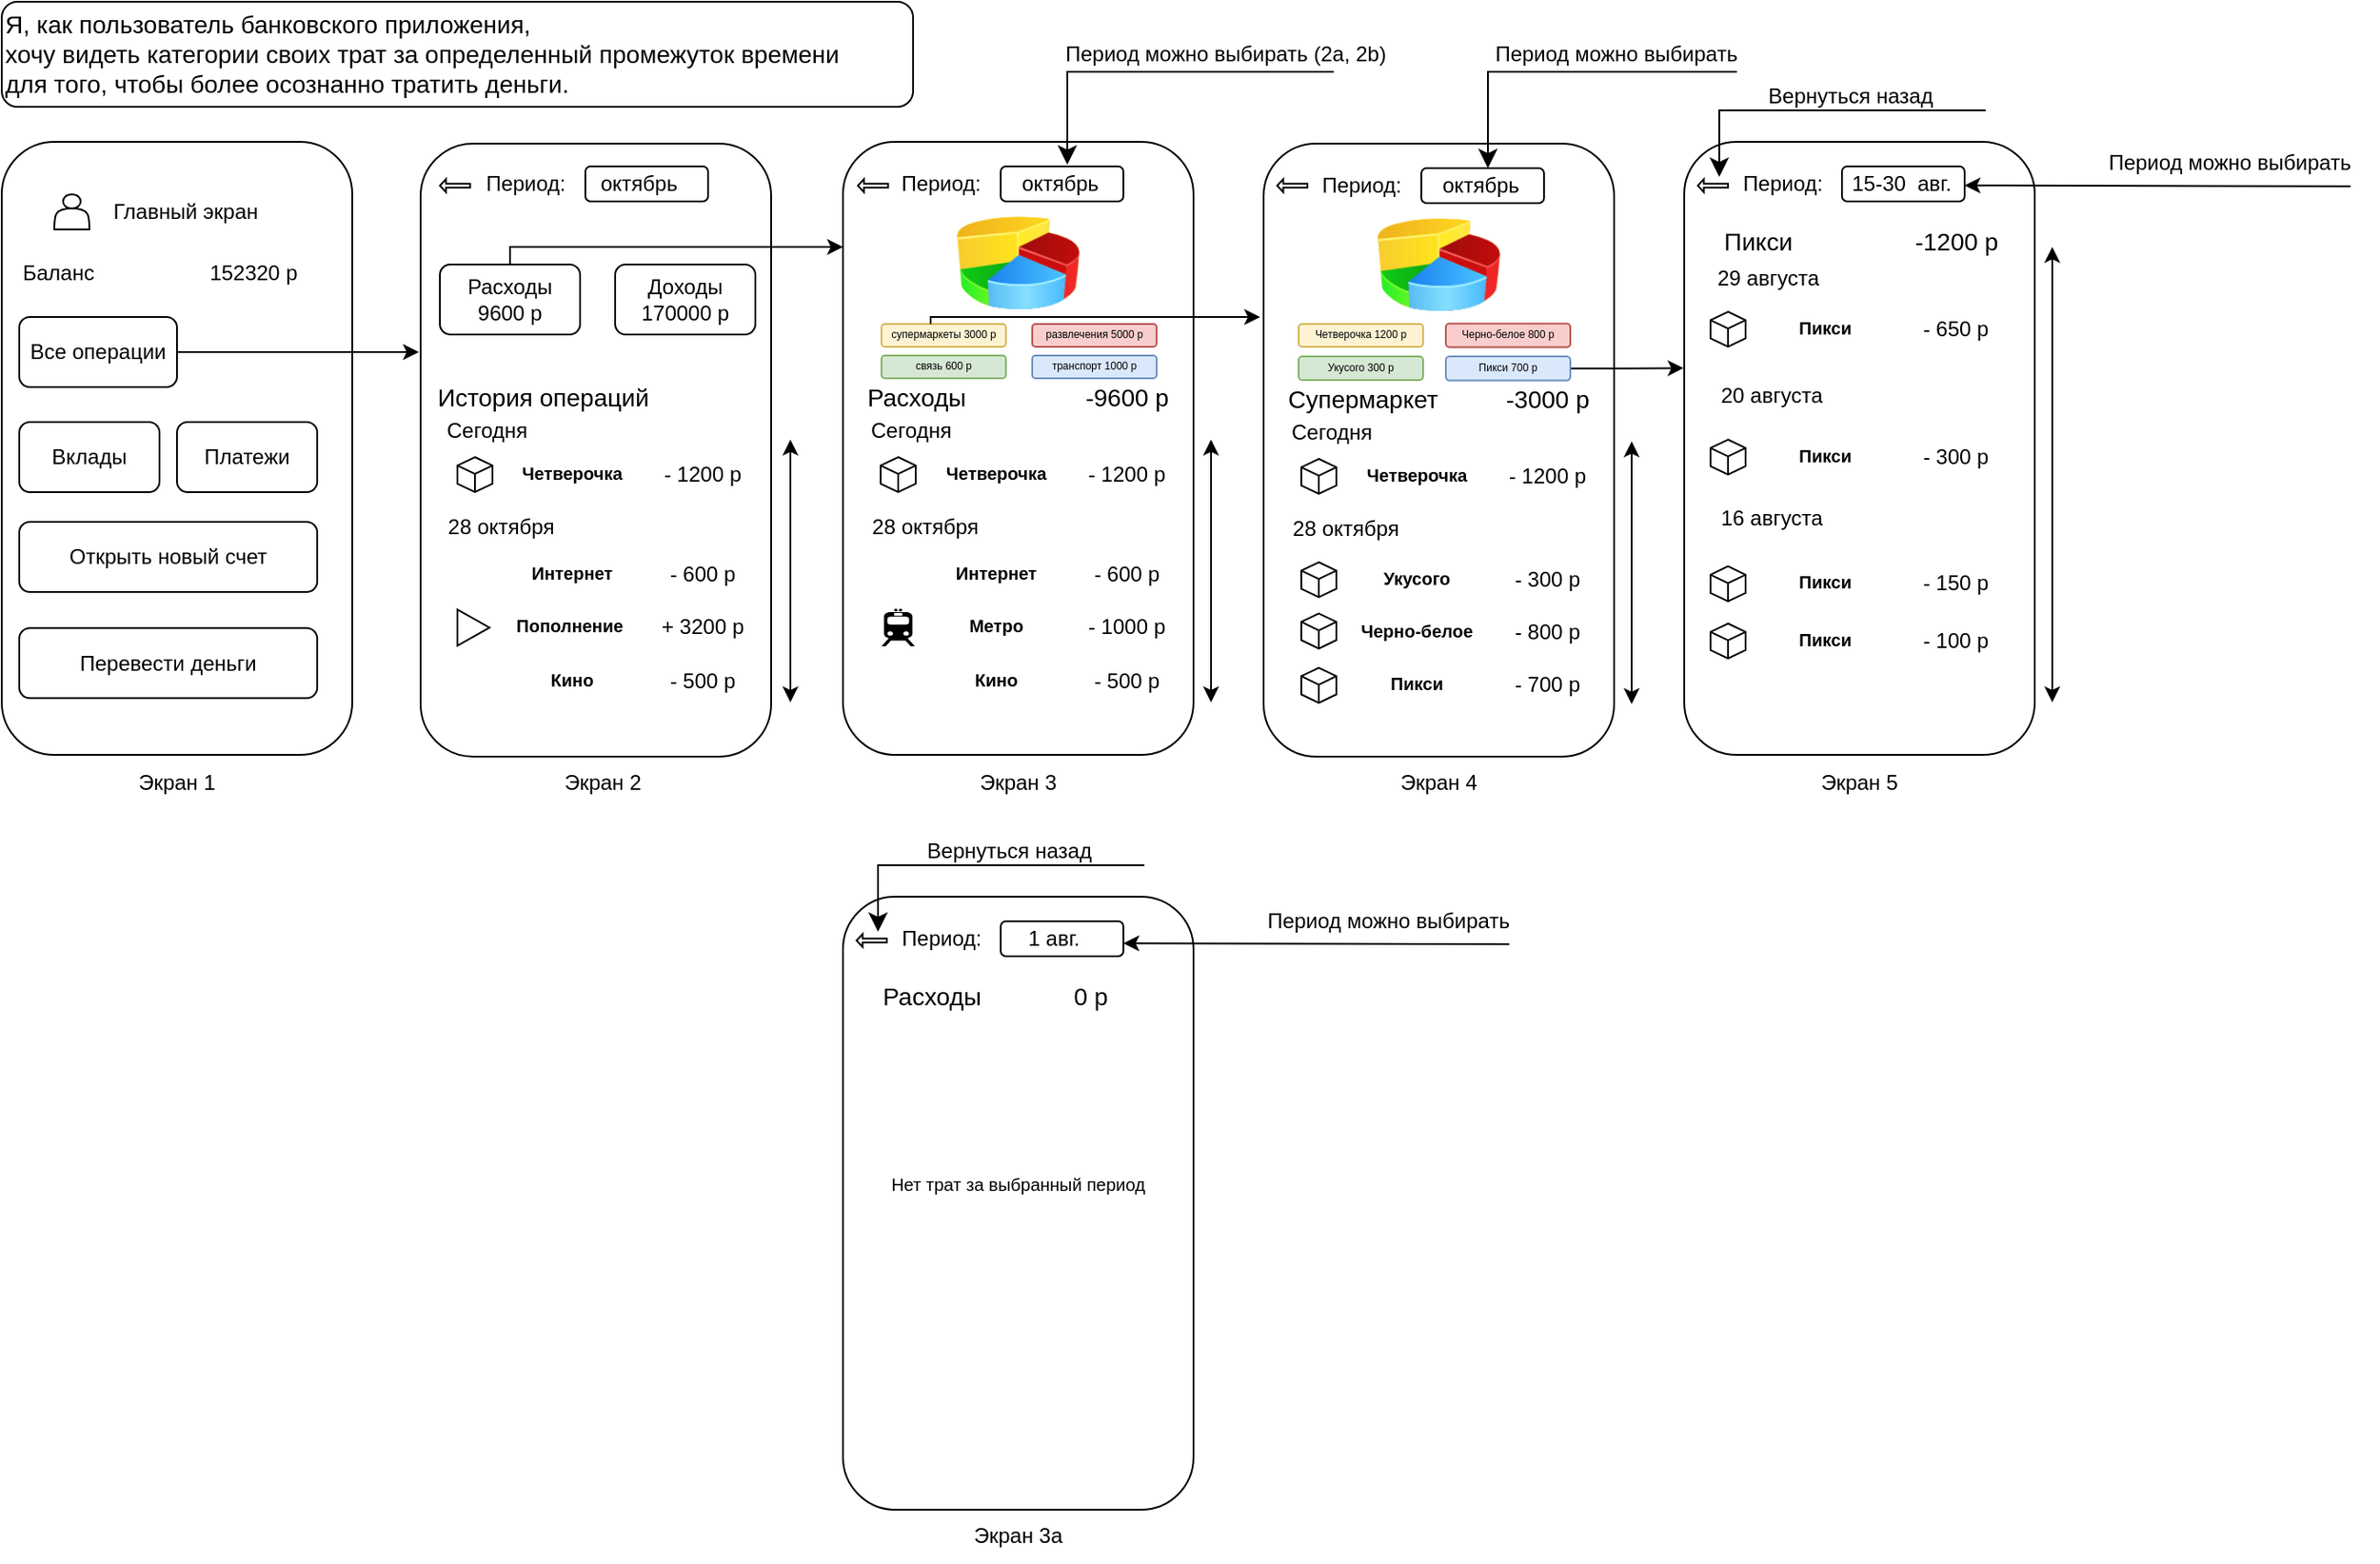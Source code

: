 <mxfile version="24.8.1">
  <diagram name="Page-1" id="2pYnFscgvD7ikkBNg9el">
    <mxGraphModel grid="1" page="1" gridSize="10" guides="1" tooltips="1" connect="1" arrows="1" fold="1" pageScale="1" pageWidth="1100" pageHeight="850" math="0" shadow="0">
      <root>
        <mxCell id="0" />
        <mxCell id="1" parent="0" />
        <mxCell id="QVpA6dQlAOLxNTrILYqQ-251" value="" style="rounded=1;whiteSpace=wrap;html=1;" vertex="1" parent="1">
          <mxGeometry x="239" y="81" width="200" height="350" as="geometry" />
        </mxCell>
        <mxCell id="QVpA6dQlAOLxNTrILYqQ-252" value="" style="rounded=1;whiteSpace=wrap;html=1;" vertex="1" parent="1">
          <mxGeometry y="80" width="200" height="350" as="geometry" />
        </mxCell>
        <mxCell id="QVpA6dQlAOLxNTrILYqQ-253" value="&lt;div style=&quot;font-size: 14px;&quot;&gt;&lt;font style=&quot;font-size: 14px;&quot;&gt;Я, как пользователь банковского приложения,&amp;nbsp;&lt;/font&gt;&lt;/div&gt;&lt;div style=&quot;font-size: 14px;&quot;&gt;&lt;font style=&quot;font-size: 14px;&quot;&gt;хочу видеть категории своих трат за определенный промежуток времени&amp;nbsp;&lt;/font&gt;&lt;/div&gt;&lt;div style=&quot;font-size: 14px;&quot;&gt;&lt;font style=&quot;font-size: 14px;&quot;&gt;&lt;font style=&quot;font-size: 14px;&quot;&gt;для того,&amp;nbsp;&lt;/font&gt;&lt;span style=&quot;background-color: initial;&quot;&gt;чтобы более осознанно тратить деньги.&lt;/span&gt;&lt;/font&gt;&lt;/div&gt;" style="rounded=1;whiteSpace=wrap;html=1;align=left;" vertex="1" parent="1">
          <mxGeometry width="520" height="60" as="geometry" />
        </mxCell>
        <mxCell id="QVpA6dQlAOLxNTrILYqQ-254" value="" style="shape=actor;whiteSpace=wrap;html=1;" vertex="1" parent="1">
          <mxGeometry x="30" y="110" width="20" height="20" as="geometry" />
        </mxCell>
        <mxCell id="QVpA6dQlAOLxNTrILYqQ-255" value="Все операции" style="rounded=1;whiteSpace=wrap;html=1;" vertex="1" parent="1">
          <mxGeometry x="10" y="180" width="90" height="40" as="geometry" />
        </mxCell>
        <mxCell id="QVpA6dQlAOLxNTrILYqQ-256" value="" style="rounded=1;whiteSpace=wrap;html=1;" vertex="1" parent="1">
          <mxGeometry x="480" y="80" width="200" height="350" as="geometry" />
        </mxCell>
        <mxCell id="QVpA6dQlAOLxNTrILYqQ-257" style="edgeStyle=orthogonalEdgeStyle;rounded=0;orthogonalLoop=1;jettySize=auto;html=1;" edge="1" parent="1" source="QVpA6dQlAOLxNTrILYqQ-255">
          <mxGeometry relative="1" as="geometry">
            <mxPoint x="238" y="200" as="targetPoint" />
          </mxGeometry>
        </mxCell>
        <mxCell id="QVpA6dQlAOLxNTrILYqQ-258" value="Расходы&lt;div&gt;9600 р&lt;/div&gt;" style="rounded=1;whiteSpace=wrap;html=1;" vertex="1" parent="1">
          <mxGeometry x="250" y="150" width="80" height="40" as="geometry" />
        </mxCell>
        <mxCell id="QVpA6dQlAOLxNTrILYqQ-259" value="Доходы&lt;div&gt;170000 р&lt;/div&gt;" style="rounded=1;whiteSpace=wrap;html=1;" vertex="1" parent="1">
          <mxGeometry x="350" y="150" width="80" height="40" as="geometry" />
        </mxCell>
        <mxCell id="QVpA6dQlAOLxNTrILYqQ-260" value="&lt;font style=&quot;font-size: 14px;&quot;&gt;История операций&lt;/font&gt;" style="text;html=1;align=center;verticalAlign=middle;whiteSpace=wrap;rounded=0;" vertex="1" parent="1">
          <mxGeometry x="239" y="211" width="140" height="30" as="geometry" />
        </mxCell>
        <mxCell id="QVpA6dQlAOLxNTrILYqQ-261" value="Сегодня" style="text;html=1;align=center;verticalAlign=middle;whiteSpace=wrap;rounded=0;labelBackgroundColor=none;" vertex="1" parent="1">
          <mxGeometry x="247" y="230" width="60" height="30" as="geometry" />
        </mxCell>
        <mxCell id="QVpA6dQlAOLxNTrILYqQ-262" value="" style="html=1;whiteSpace=wrap;shape=isoCube2;backgroundOutline=1;isoAngle=15;" vertex="1" parent="1">
          <mxGeometry x="260" y="260" width="20" height="20" as="geometry" />
        </mxCell>
        <mxCell id="QVpA6dQlAOLxNTrILYqQ-263" value="&lt;font style=&quot;font-size: 10px;&quot;&gt;Четверочка&lt;/font&gt;" style="text;strokeColor=none;fillColor=none;html=1;fontSize=24;fontStyle=1;verticalAlign=middle;align=center;" vertex="1" parent="1">
          <mxGeometry x="280" y="250" width="90" height="30" as="geometry" />
        </mxCell>
        <mxCell id="QVpA6dQlAOLxNTrILYqQ-264" value="- 1200 р" style="text;html=1;align=center;verticalAlign=middle;whiteSpace=wrap;rounded=0;" vertex="1" parent="1">
          <mxGeometry x="370" y="255" width="60" height="30" as="geometry" />
        </mxCell>
        <mxCell id="QVpA6dQlAOLxNTrILYqQ-265" value="&lt;font style=&quot;font-size: 10px;&quot;&gt;Интернет&lt;/font&gt;" style="text;strokeColor=none;fillColor=none;html=1;fontSize=24;fontStyle=1;verticalAlign=middle;align=center;" vertex="1" parent="1">
          <mxGeometry x="280" y="307.34" width="90" height="30" as="geometry" />
        </mxCell>
        <mxCell id="QVpA6dQlAOLxNTrILYqQ-266" value="- 600 р" style="text;html=1;align=center;verticalAlign=middle;whiteSpace=wrap;rounded=0;" vertex="1" parent="1">
          <mxGeometry x="370" y="312.34" width="60" height="30" as="geometry" />
        </mxCell>
        <mxCell id="QVpA6dQlAOLxNTrILYqQ-267" value="28 октября" style="text;html=1;align=center;verticalAlign=middle;whiteSpace=wrap;rounded=0;" vertex="1" parent="1">
          <mxGeometry x="250" y="285" width="70" height="30" as="geometry" />
        </mxCell>
        <mxCell id="QVpA6dQlAOLxNTrILYqQ-268" value="&lt;span style=&quot;font-size: 10px;&quot;&gt;Пополнение&amp;nbsp;&lt;/span&gt;" style="text;strokeColor=none;fillColor=none;html=1;fontSize=24;fontStyle=1;verticalAlign=middle;align=center;" vertex="1" parent="1">
          <mxGeometry x="280" y="337.34" width="90" height="30" as="geometry" />
        </mxCell>
        <mxCell id="QVpA6dQlAOLxNTrILYqQ-269" value="+ 3200 р" style="text;html=1;align=center;verticalAlign=middle;whiteSpace=wrap;rounded=0;" vertex="1" parent="1">
          <mxGeometry x="370" y="342.34" width="60" height="30" as="geometry" />
        </mxCell>
        <mxCell id="QVpA6dQlAOLxNTrILYqQ-270" style="edgeStyle=orthogonalEdgeStyle;rounded=0;orthogonalLoop=1;jettySize=auto;html=1;" edge="1" parent="1" source="QVpA6dQlAOLxNTrILYqQ-258">
          <mxGeometry relative="1" as="geometry">
            <mxPoint x="480" y="140" as="targetPoint" />
            <Array as="points">
              <mxPoint x="290" y="140" />
              <mxPoint x="480" y="140" />
            </Array>
          </mxGeometry>
        </mxCell>
        <mxCell id="QVpA6dQlAOLxNTrILYqQ-271" value="" style="triangle;whiteSpace=wrap;html=1;" vertex="1" parent="1">
          <mxGeometry x="260" y="347.03" width="18.33" height="20.62" as="geometry" />
        </mxCell>
        <mxCell id="QVpA6dQlAOLxNTrILYqQ-272" value="Главный экран" style="text;html=1;align=center;verticalAlign=middle;whiteSpace=wrap;rounded=0;" vertex="1" parent="1">
          <mxGeometry x="60" y="105" width="90" height="30" as="geometry" />
        </mxCell>
        <mxCell id="QVpA6dQlAOLxNTrILYqQ-273" value="" style="endArrow=classic;startArrow=classic;html=1;rounded=0;" edge="1" parent="1">
          <mxGeometry width="50" height="50" relative="1" as="geometry">
            <mxPoint x="450" y="400" as="sourcePoint" />
            <mxPoint x="450" y="250" as="targetPoint" />
          </mxGeometry>
        </mxCell>
        <mxCell id="QVpA6dQlAOLxNTrILYqQ-274" value="&lt;font style=&quot;font-size: 10px;&quot;&gt;Кино&lt;/font&gt;" style="text;strokeColor=none;fillColor=none;html=1;fontSize=24;fontStyle=1;verticalAlign=middle;align=center;" vertex="1" parent="1">
          <mxGeometry x="280" y="367.65" width="90" height="30" as="geometry" />
        </mxCell>
        <mxCell id="QVpA6dQlAOLxNTrILYqQ-275" value="- 500 р" style="text;html=1;align=center;verticalAlign=middle;whiteSpace=wrap;rounded=0;" vertex="1" parent="1">
          <mxGeometry x="370" y="372.65" width="60" height="30" as="geometry" />
        </mxCell>
        <mxCell id="QVpA6dQlAOLxNTrILYqQ-276" value="" style="image;html=1;image=img/lib/clip_art/finance/Pie_Chart_128x128.png" vertex="1" parent="1">
          <mxGeometry x="545" y="114" width="70" height="70" as="geometry" />
        </mxCell>
        <mxCell id="QVpA6dQlAOLxNTrILYqQ-277" value="" style="rounded=1;whiteSpace=wrap;html=1;" vertex="1" parent="1">
          <mxGeometry x="333" y="94" width="70" height="20" as="geometry" />
        </mxCell>
        <mxCell id="QVpA6dQlAOLxNTrILYqQ-278" value="Период:&amp;nbsp; &amp;nbsp; &amp;nbsp; октябрь&amp;nbsp;&lt;span style=&quot;white-space: pre;&quot;&gt;&#x9;&lt;/span&gt;" style="text;html=1;align=center;verticalAlign=middle;whiteSpace=wrap;rounded=0;" vertex="1" parent="1">
          <mxGeometry x="268" y="89" width="150" height="30" as="geometry" />
        </mxCell>
        <mxCell id="QVpA6dQlAOLxNTrILYqQ-279" value="" style="rounded=1;whiteSpace=wrap;html=1;" vertex="1" parent="1">
          <mxGeometry x="570" y="94" width="70" height="20" as="geometry" />
        </mxCell>
        <mxCell id="QVpA6dQlAOLxNTrILYqQ-280" value="Период:&amp;nbsp; &amp;nbsp; &amp;nbsp; &amp;nbsp;октябрь&amp;nbsp;&lt;span style=&quot;white-space: pre;&quot;&gt;&#x9;&lt;/span&gt;" style="text;html=1;align=center;verticalAlign=middle;whiteSpace=wrap;rounded=0;" vertex="1" parent="1">
          <mxGeometry x="505" y="89" width="150" height="30" as="geometry" />
        </mxCell>
        <mxCell id="QVpA6dQlAOLxNTrILYqQ-281" value="" style="endArrow=classic;startArrow=classic;html=1;rounded=0;" edge="1" parent="1">
          <mxGeometry width="50" height="50" relative="1" as="geometry">
            <mxPoint x="690" y="400" as="sourcePoint" />
            <mxPoint x="690" y="250" as="targetPoint" />
          </mxGeometry>
        </mxCell>
        <mxCell id="QVpA6dQlAOLxNTrILYqQ-282" value="&lt;font style=&quot;font-size: 14px;&quot;&gt;Расходы&lt;span style=&quot;white-space: pre;&quot;&gt;&#x9;&lt;/span&gt;&lt;span style=&quot;white-space: pre;&quot;&gt;&#x9;        -&lt;/span&gt;96&lt;span style=&quot;white-space: pre;&quot;&gt;00 р&lt;/span&gt;&lt;/font&gt;" style="text;html=1;align=left;verticalAlign=middle;whiteSpace=wrap;rounded=0;" vertex="1" parent="1">
          <mxGeometry x="491.5" y="211" width="165" height="30" as="geometry" />
        </mxCell>
        <mxCell id="QVpA6dQlAOLxNTrILYqQ-283" value="&lt;font style=&quot;font-size: 6px;&quot;&gt;супермаркеты 3000 р&lt;/font&gt;" style="rounded=1;whiteSpace=wrap;html=1;labelBackgroundColor=none;fillColor=#FDF2D2;strokeColor=#d6b656;fillStyle=auto;align=center;verticalAlign=middle;horizontal=1;spacing=0;spacingBottom=5;" vertex="1" parent="1">
          <mxGeometry x="501.96" y="184" width="71" height="13" as="geometry" />
        </mxCell>
        <mxCell id="QVpA6dQlAOLxNTrILYqQ-284" value="&lt;font style=&quot;font-size: 6px;&quot;&gt;развлечения 5000 р&lt;/font&gt;" style="rounded=1;whiteSpace=wrap;html=1;fillColor=#f8cecc;strokeColor=#b85450;spacing=0;spacingBottom=5;" vertex="1" parent="1">
          <mxGeometry x="587.96" y="184" width="71" height="13" as="geometry" />
        </mxCell>
        <mxCell id="QVpA6dQlAOLxNTrILYqQ-285" value="&lt;font style=&quot;font-size: 6px;&quot;&gt;связь 600 р&lt;/font&gt;" style="rounded=1;whiteSpace=wrap;html=1;fillColor=#d5e8d4;strokeColor=#82b366;spacing=0;spacingBottom=5;" vertex="1" parent="1">
          <mxGeometry x="501.96" y="202" width="71" height="13" as="geometry" />
        </mxCell>
        <mxCell id="QVpA6dQlAOLxNTrILYqQ-286" value="&lt;font style=&quot;font-size: 6px;&quot;&gt;транспорт 1000 р&lt;/font&gt;" style="rounded=1;whiteSpace=wrap;html=1;fillColor=#dae8fc;strokeColor=#6c8ebf;spacingBottom=5;" vertex="1" parent="1">
          <mxGeometry x="587.96" y="202" width="71" height="13" as="geometry" />
        </mxCell>
        <mxCell id="QVpA6dQlAOLxNTrILYqQ-287" value="Сегодня" style="text;html=1;align=center;verticalAlign=middle;whiteSpace=wrap;rounded=0;labelBackgroundColor=none;" vertex="1" parent="1">
          <mxGeometry x="488.5" y="230" width="60" height="30" as="geometry" />
        </mxCell>
        <mxCell id="QVpA6dQlAOLxNTrILYqQ-288" value="" style="html=1;whiteSpace=wrap;shape=isoCube2;backgroundOutline=1;isoAngle=15;" vertex="1" parent="1">
          <mxGeometry x="501.5" y="260" width="20" height="20" as="geometry" />
        </mxCell>
        <mxCell id="QVpA6dQlAOLxNTrILYqQ-289" value="&lt;font style=&quot;font-size: 10px;&quot;&gt;Четверочка&lt;/font&gt;" style="text;strokeColor=none;fillColor=none;html=1;fontSize=24;fontStyle=1;verticalAlign=middle;align=center;" vertex="1" parent="1">
          <mxGeometry x="521.5" y="250" width="90" height="30" as="geometry" />
        </mxCell>
        <mxCell id="QVpA6dQlAOLxNTrILYqQ-290" value="- 1200 р" style="text;html=1;align=center;verticalAlign=middle;whiteSpace=wrap;rounded=0;" vertex="1" parent="1">
          <mxGeometry x="611.5" y="255" width="60" height="30" as="geometry" />
        </mxCell>
        <mxCell id="QVpA6dQlAOLxNTrILYqQ-291" value="&lt;font style=&quot;font-size: 10px;&quot;&gt;Интернет&lt;/font&gt;" style="text;strokeColor=none;fillColor=none;html=1;fontSize=24;fontStyle=1;verticalAlign=middle;align=center;" vertex="1" parent="1">
          <mxGeometry x="521.5" y="307.34" width="90" height="30" as="geometry" />
        </mxCell>
        <mxCell id="QVpA6dQlAOLxNTrILYqQ-292" value="- 600 р" style="text;html=1;align=center;verticalAlign=middle;whiteSpace=wrap;rounded=0;" vertex="1" parent="1">
          <mxGeometry x="611.5" y="312.34" width="60" height="30" as="geometry" />
        </mxCell>
        <mxCell id="QVpA6dQlAOLxNTrILYqQ-293" value="28 октября" style="text;html=1;align=center;verticalAlign=middle;whiteSpace=wrap;rounded=0;" vertex="1" parent="1">
          <mxGeometry x="491.5" y="285" width="70" height="30" as="geometry" />
        </mxCell>
        <mxCell id="QVpA6dQlAOLxNTrILYqQ-294" value="&lt;span style=&quot;font-size: 10px;&quot;&gt;Метро&lt;/span&gt;" style="text;strokeColor=none;fillColor=none;html=1;fontSize=24;fontStyle=1;verticalAlign=middle;align=center;" vertex="1" parent="1">
          <mxGeometry x="521.5" y="337.34" width="90" height="30" as="geometry" />
        </mxCell>
        <mxCell id="QVpA6dQlAOLxNTrILYqQ-295" value="- 1000 р" style="text;html=1;align=center;verticalAlign=middle;whiteSpace=wrap;rounded=0;" vertex="1" parent="1">
          <mxGeometry x="611.5" y="342.34" width="60" height="30" as="geometry" />
        </mxCell>
        <mxCell id="QVpA6dQlAOLxNTrILYqQ-296" value="&lt;font style=&quot;font-size: 10px;&quot;&gt;Кино&lt;/font&gt;" style="text;strokeColor=none;fillColor=none;html=1;fontSize=24;fontStyle=1;verticalAlign=middle;align=center;" vertex="1" parent="1">
          <mxGeometry x="521.5" y="367.65" width="90" height="30" as="geometry" />
        </mxCell>
        <mxCell id="QVpA6dQlAOLxNTrILYqQ-297" value="- 500 р" style="text;html=1;align=center;verticalAlign=middle;whiteSpace=wrap;rounded=0;" vertex="1" parent="1">
          <mxGeometry x="611.5" y="372.65" width="60" height="30" as="geometry" />
        </mxCell>
        <mxCell id="QVpA6dQlAOLxNTrILYqQ-298" value="" style="shape=mxgraph.signs.transportation.train_2;html=1;pointerEvents=1;fillColor=#000000;strokeColor=none;verticalLabelPosition=bottom;verticalAlign=top;align=center;" vertex="1" parent="1">
          <mxGeometry x="501.96" y="346.68" width="19.08" height="21.31" as="geometry" />
        </mxCell>
        <mxCell id="QVpA6dQlAOLxNTrILYqQ-299" value="" style="shape=image;html=1;verticalAlign=top;verticalLabelPosition=bottom;labelBackgroundColor=#ffffff;imageAspect=0;aspect=fixed;image=https://cdn2.iconfinder.com/data/icons/boxicons-regular-vol-3/24/bx-movie-play-128.png" vertex="1" parent="1">
          <mxGeometry x="500" y="376.15" width="23" height="23" as="geometry" />
        </mxCell>
        <mxCell id="QVpA6dQlAOLxNTrILYqQ-300" value="" style="shape=image;html=1;verticalAlign=top;verticalLabelPosition=bottom;labelBackgroundColor=#ffffff;imageAspect=0;aspect=fixed;image=https://cdn2.iconfinder.com/data/icons/boxicons-regular-vol-3/24/bx-movie-play-128.png" vertex="1" parent="1">
          <mxGeometry x="257.67" y="376.15" width="23" height="23" as="geometry" />
        </mxCell>
        <mxCell id="QVpA6dQlAOLxNTrILYqQ-301" value="" style="shape=image;html=1;verticalAlign=top;verticalLabelPosition=bottom;labelBackgroundColor=#ffffff;imageAspect=0;aspect=fixed;image=https://cdn4.iconfinder.com/data/icons/essential-app-1/16/mobile-phone-smart-screen-128.png" vertex="1" parent="1">
          <mxGeometry x="259.51" y="317.68" width="19.31" height="19.31" as="geometry" />
        </mxCell>
        <mxCell id="QVpA6dQlAOLxNTrILYqQ-302" value="" style="shape=image;html=1;verticalAlign=top;verticalLabelPosition=bottom;labelBackgroundColor=#ffffff;imageAspect=0;aspect=fixed;image=https://cdn4.iconfinder.com/data/icons/essential-app-1/16/mobile-phone-smart-screen-128.png" vertex="1" parent="1">
          <mxGeometry x="501.84" y="317.68" width="19.31" height="19.31" as="geometry" />
        </mxCell>
        <mxCell id="QVpA6dQlAOLxNTrILYqQ-303" value="" style="rounded=1;whiteSpace=wrap;html=1;" vertex="1" parent="1">
          <mxGeometry x="720" y="81" width="200" height="350" as="geometry" />
        </mxCell>
        <mxCell id="QVpA6dQlAOLxNTrILYqQ-304" value="" style="image;html=1;image=img/lib/clip_art/finance/Pie_Chart_128x128.png" vertex="1" parent="1">
          <mxGeometry x="785" y="115" width="70" height="70" as="geometry" />
        </mxCell>
        <mxCell id="QVpA6dQlAOLxNTrILYqQ-305" value="" style="rounded=1;whiteSpace=wrap;html=1;" vertex="1" parent="1">
          <mxGeometry x="810" y="95" width="70" height="20" as="geometry" />
        </mxCell>
        <mxCell id="QVpA6dQlAOLxNTrILYqQ-306" value="Период:&amp;nbsp; &amp;nbsp; &amp;nbsp; &amp;nbsp;октябрь&amp;nbsp;&lt;span style=&quot;white-space: pre;&quot;&gt;&#x9;&lt;/span&gt;" style="text;html=1;align=center;verticalAlign=middle;whiteSpace=wrap;rounded=0;" vertex="1" parent="1">
          <mxGeometry x="745" y="90" width="150" height="30" as="geometry" />
        </mxCell>
        <mxCell id="QVpA6dQlAOLxNTrILYqQ-307" value="" style="endArrow=classic;startArrow=classic;html=1;rounded=0;" edge="1" parent="1">
          <mxGeometry width="50" height="50" relative="1" as="geometry">
            <mxPoint x="930" y="401" as="sourcePoint" />
            <mxPoint x="930" y="251" as="targetPoint" />
          </mxGeometry>
        </mxCell>
        <mxCell id="QVpA6dQlAOLxNTrILYqQ-308" value="&lt;font style=&quot;font-size: 14px;&quot;&gt;Супермаркет&amp;nbsp;&amp;nbsp;&lt;span style=&quot;white-space: pre;&quot;&gt;        -&lt;/span&gt;30&lt;span style=&quot;white-space: pre;&quot;&gt;00 р&lt;/span&gt;&lt;/font&gt;" style="text;html=1;align=left;verticalAlign=middle;whiteSpace=wrap;rounded=0;fillColor=none;labelBackgroundColor=none;" vertex="1" parent="1">
          <mxGeometry x="731.5" y="212" width="175" height="30" as="geometry" />
        </mxCell>
        <mxCell id="QVpA6dQlAOLxNTrILYqQ-309" value="&lt;font style=&quot;font-size: 6px;&quot;&gt;Четверочка 1200 р&lt;/font&gt;" style="rounded=1;whiteSpace=wrap;html=1;labelBackgroundColor=none;fillColor=#FDF2D2;strokeColor=#d6b656;fillStyle=auto;align=center;verticalAlign=middle;horizontal=1;spacing=0;spacingBottom=5;" vertex="1" parent="1">
          <mxGeometry x="740" y="184" width="71.04" height="13" as="geometry" />
        </mxCell>
        <mxCell id="QVpA6dQlAOLxNTrILYqQ-310" value="&lt;font style=&quot;font-size: 6px;&quot;&gt;Черно-белое 800 р&lt;/font&gt;" style="rounded=1;whiteSpace=wrap;html=1;fillColor=#f8cecc;strokeColor=#b85450;spacing=0;spacingBottom=5;" vertex="1" parent="1">
          <mxGeometry x="824" y="183.75" width="71" height="13.5" as="geometry" />
        </mxCell>
        <mxCell id="QVpA6dQlAOLxNTrILYqQ-311" value="&lt;font style=&quot;font-size: 6px;&quot;&gt;Укусого 300 р&lt;/font&gt;" style="rounded=1;whiteSpace=wrap;html=1;fillColor=#d5e8d4;strokeColor=#82b366;spacing=0;spacingBottom=5;" vertex="1" parent="1">
          <mxGeometry x="740" y="202.5" width="71" height="13.5" as="geometry" />
        </mxCell>
        <mxCell id="QVpA6dQlAOLxNTrILYqQ-312" value="" style="edgeStyle=orthogonalEdgeStyle;rounded=0;orthogonalLoop=1;jettySize=auto;html=1;entryX=-0.002;entryY=0.369;entryDx=0;entryDy=0;entryPerimeter=0;" edge="1" parent="1" source="QVpA6dQlAOLxNTrILYqQ-313" target="QVpA6dQlAOLxNTrILYqQ-334">
          <mxGeometry relative="1" as="geometry" />
        </mxCell>
        <mxCell id="QVpA6dQlAOLxNTrILYqQ-313" value="&lt;font style=&quot;font-size: 6px;&quot;&gt;Пикси 700 р&lt;/font&gt;" style="rounded=1;whiteSpace=wrap;html=1;fillColor=#dae8fc;strokeColor=#6c8ebf;spacingBottom=5;" vertex="1" parent="1">
          <mxGeometry x="824" y="202.5" width="71" height="13.75" as="geometry" />
        </mxCell>
        <mxCell id="QVpA6dQlAOLxNTrILYqQ-314" value="Сегодня" style="text;html=1;align=center;verticalAlign=middle;whiteSpace=wrap;rounded=0;labelBackgroundColor=none;" vertex="1" parent="1">
          <mxGeometry x="728.5" y="231" width="60" height="30" as="geometry" />
        </mxCell>
        <mxCell id="QVpA6dQlAOLxNTrILYqQ-315" value="" style="html=1;whiteSpace=wrap;shape=isoCube2;backgroundOutline=1;isoAngle=15;" vertex="1" parent="1">
          <mxGeometry x="741.5" y="261" width="20" height="20" as="geometry" />
        </mxCell>
        <mxCell id="QVpA6dQlAOLxNTrILYqQ-316" value="&lt;font style=&quot;font-size: 10px;&quot;&gt;Четверочка&lt;/font&gt;" style="text;strokeColor=none;fillColor=none;html=1;fontSize=24;fontStyle=1;verticalAlign=middle;align=center;" vertex="1" parent="1">
          <mxGeometry x="761.5" y="251" width="90" height="30" as="geometry" />
        </mxCell>
        <mxCell id="QVpA6dQlAOLxNTrILYqQ-317" value="- 1200 р" style="text;html=1;align=center;verticalAlign=middle;whiteSpace=wrap;rounded=0;" vertex="1" parent="1">
          <mxGeometry x="851.5" y="256" width="60" height="30" as="geometry" />
        </mxCell>
        <mxCell id="QVpA6dQlAOLxNTrILYqQ-318" value="&lt;font style=&quot;font-size: 10px;&quot;&gt;Укусого&lt;/font&gt;" style="text;strokeColor=none;fillColor=none;html=1;fontSize=24;fontStyle=1;verticalAlign=middle;align=center;" vertex="1" parent="1">
          <mxGeometry x="761.5" y="310" width="90" height="30" as="geometry" />
        </mxCell>
        <mxCell id="QVpA6dQlAOLxNTrILYqQ-319" value="- 300 р" style="text;html=1;align=center;verticalAlign=middle;whiteSpace=wrap;rounded=0;" vertex="1" parent="1">
          <mxGeometry x="851.5" y="315" width="60" height="30" as="geometry" />
        </mxCell>
        <mxCell id="QVpA6dQlAOLxNTrILYqQ-320" value="28 октября" style="text;html=1;align=center;verticalAlign=middle;whiteSpace=wrap;rounded=0;" vertex="1" parent="1">
          <mxGeometry x="731.5" y="286" width="70" height="30" as="geometry" />
        </mxCell>
        <mxCell id="QVpA6dQlAOLxNTrILYqQ-321" value="&lt;span style=&quot;font-size: 10px;&quot;&gt;Черно-белое&lt;/span&gt;" style="text;strokeColor=none;fillColor=none;html=1;fontSize=24;fontStyle=1;verticalAlign=middle;align=center;" vertex="1" parent="1">
          <mxGeometry x="761.5" y="340" width="90" height="30" as="geometry" />
        </mxCell>
        <mxCell id="QVpA6dQlAOLxNTrILYqQ-322" value="- 800 р" style="text;html=1;align=center;verticalAlign=middle;whiteSpace=wrap;rounded=0;" vertex="1" parent="1">
          <mxGeometry x="851.5" y="345" width="60" height="30" as="geometry" />
        </mxCell>
        <mxCell id="QVpA6dQlAOLxNTrILYqQ-323" value="&lt;font style=&quot;font-size: 10px;&quot;&gt;Пикси&lt;/font&gt;" style="text;strokeColor=none;fillColor=none;html=1;fontSize=24;fontStyle=1;verticalAlign=middle;align=center;" vertex="1" parent="1">
          <mxGeometry x="761.5" y="370.31" width="90" height="30" as="geometry" />
        </mxCell>
        <mxCell id="QVpA6dQlAOLxNTrILYqQ-324" value="- 700 р" style="text;html=1;align=center;verticalAlign=middle;whiteSpace=wrap;rounded=0;" vertex="1" parent="1">
          <mxGeometry x="851.5" y="375.31" width="60" height="30" as="geometry" />
        </mxCell>
        <mxCell id="QVpA6dQlAOLxNTrILYqQ-325" style="edgeStyle=orthogonalEdgeStyle;rounded=0;orthogonalLoop=1;jettySize=auto;html=1;" edge="1" parent="1" source="QVpA6dQlAOLxNTrILYqQ-283">
          <mxGeometry relative="1" as="geometry">
            <mxPoint x="718" y="180" as="targetPoint" />
            <Array as="points">
              <mxPoint x="530" y="180" />
              <mxPoint x="718" y="180" />
            </Array>
          </mxGeometry>
        </mxCell>
        <mxCell id="QVpA6dQlAOLxNTrILYqQ-326" value="" style="html=1;whiteSpace=wrap;shape=isoCube2;backgroundOutline=1;isoAngle=15;" vertex="1" parent="1">
          <mxGeometry x="741.5" y="320" width="20" height="20" as="geometry" />
        </mxCell>
        <mxCell id="QVpA6dQlAOLxNTrILYqQ-327" value="" style="html=1;whiteSpace=wrap;shape=isoCube2;backgroundOutline=1;isoAngle=15;" vertex="1" parent="1">
          <mxGeometry x="741.5" y="349.31" width="20" height="20" as="geometry" />
        </mxCell>
        <mxCell id="QVpA6dQlAOLxNTrILYqQ-328" value="" style="html=1;whiteSpace=wrap;shape=isoCube2;backgroundOutline=1;isoAngle=15;" vertex="1" parent="1">
          <mxGeometry x="741.5" y="380.31" width="20" height="20" as="geometry" />
        </mxCell>
        <mxCell id="QVpA6dQlAOLxNTrILYqQ-329" value="Баланс&lt;span style=&quot;white-space: pre;&quot;&gt;&#x9;&lt;/span&gt;&lt;span style=&quot;white-space: pre;&quot;&gt;&#x9;&lt;span style=&quot;white-space: pre;&quot;&gt;&#x9;&lt;/span&gt;&lt;/span&gt;152320 р" style="text;html=1;align=left;verticalAlign=middle;whiteSpace=wrap;rounded=0;" vertex="1" parent="1">
          <mxGeometry x="10" y="140" width="170" height="30" as="geometry" />
        </mxCell>
        <mxCell id="QVpA6dQlAOLxNTrILYqQ-330" value="Вклады" style="rounded=1;whiteSpace=wrap;html=1;" vertex="1" parent="1">
          <mxGeometry x="10" y="240" width="80" height="40" as="geometry" />
        </mxCell>
        <mxCell id="QVpA6dQlAOLxNTrILYqQ-331" value="Платежи" style="rounded=1;whiteSpace=wrap;html=1;" vertex="1" parent="1">
          <mxGeometry x="100" y="240" width="80" height="40" as="geometry" />
        </mxCell>
        <mxCell id="QVpA6dQlAOLxNTrILYqQ-332" value="Открыть новый счет" style="rounded=1;whiteSpace=wrap;html=1;" vertex="1" parent="1">
          <mxGeometry x="10" y="296.99" width="170" height="40" as="geometry" />
        </mxCell>
        <mxCell id="QVpA6dQlAOLxNTrILYqQ-333" value="Перевести деньги" style="rounded=1;whiteSpace=wrap;html=1;" vertex="1" parent="1">
          <mxGeometry x="10" y="357.65" width="170" height="40" as="geometry" />
        </mxCell>
        <mxCell id="QVpA6dQlAOLxNTrILYqQ-334" value="" style="rounded=1;whiteSpace=wrap;html=1;" vertex="1" parent="1">
          <mxGeometry x="960" y="80" width="200" height="350" as="geometry" />
        </mxCell>
        <mxCell id="QVpA6dQlAOLxNTrILYqQ-335" value="" style="rounded=1;whiteSpace=wrap;html=1;" vertex="1" parent="1">
          <mxGeometry x="1050" y="94" width="70" height="20" as="geometry" />
        </mxCell>
        <mxCell id="QVpA6dQlAOLxNTrILYqQ-336" value="&amp;nbsp; Период:&amp;nbsp; &amp;nbsp; &amp;nbsp;15-30&amp;nbsp; авг.&amp;nbsp;&lt;span style=&quot;white-space: pre;&quot;&gt;&#x9;&lt;/span&gt;" style="text;html=1;align=left;verticalAlign=middle;whiteSpace=wrap;rounded=0;" vertex="1" parent="1">
          <mxGeometry x="985" y="89" width="175" height="30" as="geometry" />
        </mxCell>
        <mxCell id="QVpA6dQlAOLxNTrILYqQ-337" value="" style="endArrow=classic;startArrow=classic;html=1;rounded=0;" edge="1" parent="1">
          <mxGeometry width="50" height="50" relative="1" as="geometry">
            <mxPoint x="1170" y="400" as="sourcePoint" />
            <mxPoint x="1170" y="140" as="targetPoint" />
          </mxGeometry>
        </mxCell>
        <mxCell id="QVpA6dQlAOLxNTrILYqQ-338" value="&lt;font style=&quot;font-size: 14px;&quot;&gt;&amp;nbsp; Пикси&amp;nbsp;&amp;nbsp;&lt;span style=&quot;white-space: pre;&quot;&gt;     &lt;span style=&quot;white-space: pre;&quot;&gt;&#x9;&lt;/span&gt;      -&lt;/span&gt;12&lt;span style=&quot;white-space: pre;&quot;&gt;00 р&lt;/span&gt;&lt;/font&gt;" style="text;html=1;align=left;verticalAlign=middle;whiteSpace=wrap;rounded=0;fillColor=none;labelBackgroundColor=none;" vertex="1" parent="1">
          <mxGeometry x="972.5" y="122.25" width="175" height="30" as="geometry" />
        </mxCell>
        <mxCell id="QVpA6dQlAOLxNTrILYqQ-339" value="29 августа" style="text;html=1;align=center;verticalAlign=middle;whiteSpace=wrap;rounded=0;" vertex="1" parent="1">
          <mxGeometry x="972.5" y="142.5" width="70" height="30" as="geometry" />
        </mxCell>
        <mxCell id="QVpA6dQlAOLxNTrILYqQ-340" value="&lt;font style=&quot;font-size: 10px;&quot;&gt;Пикси&lt;/font&gt;" style="text;strokeColor=none;fillColor=none;html=1;fontSize=24;fontStyle=1;verticalAlign=middle;align=center;" vertex="1" parent="1">
          <mxGeometry x="995" y="167" width="90" height="30" as="geometry" />
        </mxCell>
        <mxCell id="QVpA6dQlAOLxNTrILYqQ-341" value="- 650 р" style="text;html=1;align=center;verticalAlign=middle;whiteSpace=wrap;rounded=0;" vertex="1" parent="1">
          <mxGeometry x="1085" y="172" width="60" height="30" as="geometry" />
        </mxCell>
        <mxCell id="QVpA6dQlAOLxNTrILYqQ-342" value="" style="html=1;whiteSpace=wrap;shape=isoCube2;backgroundOutline=1;isoAngle=15;" vertex="1" parent="1">
          <mxGeometry x="975" y="177" width="20" height="20" as="geometry" />
        </mxCell>
        <mxCell id="QVpA6dQlAOLxNTrILYqQ-343" value="" style="shape=singleArrow;direction=west;whiteSpace=wrap;html=1;" vertex="1" parent="1">
          <mxGeometry x="967.75" y="101.25" width="17.25" height="7.5" as="geometry" />
        </mxCell>
        <mxCell id="QVpA6dQlAOLxNTrILYqQ-344" value="" style="shape=singleArrow;direction=west;whiteSpace=wrap;html=1;" vertex="1" parent="1">
          <mxGeometry x="727.75" y="101.25" width="17.25" height="7.5" as="geometry" />
        </mxCell>
        <mxCell id="QVpA6dQlAOLxNTrILYqQ-345" value="" style="shape=singleArrow;direction=west;whiteSpace=wrap;html=1;" vertex="1" parent="1">
          <mxGeometry x="488.5" y="101.25" width="17.25" height="7.5" as="geometry" />
        </mxCell>
        <mxCell id="QVpA6dQlAOLxNTrILYqQ-346" value="" style="edgeStyle=segmentEdgeStyle;endArrow=classic;html=1;curved=0;rounded=0;endSize=8;startSize=8;" edge="1" parent="1">
          <mxGeometry width="50" height="50" relative="1" as="geometry">
            <mxPoint x="760" y="40" as="sourcePoint" />
            <mxPoint x="608" y="93" as="targetPoint" />
            <Array as="points">
              <mxPoint x="760" y="40" />
              <mxPoint x="608" y="40" />
            </Array>
          </mxGeometry>
        </mxCell>
        <mxCell id="QVpA6dQlAOLxNTrILYqQ-347" value="Период можно выбирать (2а, 2b)" style="text;html=1;align=center;verticalAlign=middle;whiteSpace=wrap;rounded=0;" vertex="1" parent="1">
          <mxGeometry x="600" y="15" width="197" height="30" as="geometry" />
        </mxCell>
        <mxCell id="QVpA6dQlAOLxNTrILYqQ-348" value="" style="shape=singleArrow;direction=west;whiteSpace=wrap;html=1;" vertex="1" parent="1">
          <mxGeometry x="250" y="101.25" width="17.25" height="7.5" as="geometry" />
        </mxCell>
        <mxCell id="QVpA6dQlAOLxNTrILYqQ-349" value="" style="edgeStyle=segmentEdgeStyle;endArrow=classic;html=1;curved=0;rounded=0;endSize=8;startSize=8;" edge="1" parent="1">
          <mxGeometry width="50" height="50" relative="1" as="geometry">
            <mxPoint x="1132" y="62" as="sourcePoint" />
            <mxPoint x="980" y="100" as="targetPoint" />
          </mxGeometry>
        </mxCell>
        <mxCell id="QVpA6dQlAOLxNTrILYqQ-350" value="Вернуться назад" style="text;html=1;align=center;verticalAlign=middle;whiteSpace=wrap;rounded=0;" vertex="1" parent="1">
          <mxGeometry x="965" y="39" width="180" height="30" as="geometry" />
        </mxCell>
        <mxCell id="QVpA6dQlAOLxNTrILYqQ-351" value="20 августа" style="text;html=1;align=center;verticalAlign=middle;whiteSpace=wrap;rounded=0;" vertex="1" parent="1">
          <mxGeometry x="975" y="210" width="70" height="30" as="geometry" />
        </mxCell>
        <mxCell id="QVpA6dQlAOLxNTrILYqQ-352" value="&lt;font style=&quot;font-size: 10px;&quot;&gt;Пикси&lt;/font&gt;" style="text;strokeColor=none;fillColor=none;html=1;fontSize=24;fontStyle=1;verticalAlign=middle;align=center;" vertex="1" parent="1">
          <mxGeometry x="995" y="240" width="90" height="30" as="geometry" />
        </mxCell>
        <mxCell id="QVpA6dQlAOLxNTrILYqQ-353" value="- 300 р" style="text;html=1;align=center;verticalAlign=middle;whiteSpace=wrap;rounded=0;" vertex="1" parent="1">
          <mxGeometry x="1085" y="245" width="60" height="30" as="geometry" />
        </mxCell>
        <mxCell id="QVpA6dQlAOLxNTrILYqQ-354" value="" style="html=1;whiteSpace=wrap;shape=isoCube2;backgroundOutline=1;isoAngle=15;" vertex="1" parent="1">
          <mxGeometry x="975" y="250" width="20" height="20" as="geometry" />
        </mxCell>
        <mxCell id="QVpA6dQlAOLxNTrILYqQ-355" value="&lt;font style=&quot;font-size: 10px;&quot;&gt;Пикси&lt;/font&gt;" style="text;strokeColor=none;fillColor=none;html=1;fontSize=24;fontStyle=1;verticalAlign=middle;align=center;" vertex="1" parent="1">
          <mxGeometry x="995" y="312.34" width="90" height="30" as="geometry" />
        </mxCell>
        <mxCell id="QVpA6dQlAOLxNTrILYqQ-356" value="- 150 р" style="text;html=1;align=center;verticalAlign=middle;whiteSpace=wrap;rounded=0;" vertex="1" parent="1">
          <mxGeometry x="1085" y="317.34" width="60" height="30" as="geometry" />
        </mxCell>
        <mxCell id="QVpA6dQlAOLxNTrILYqQ-357" value="" style="html=1;whiteSpace=wrap;shape=isoCube2;backgroundOutline=1;isoAngle=15;" vertex="1" parent="1">
          <mxGeometry x="975" y="322.34" width="20" height="20" as="geometry" />
        </mxCell>
        <mxCell id="QVpA6dQlAOLxNTrILYqQ-358" value="&lt;font style=&quot;font-size: 10px;&quot;&gt;Пикси&lt;/font&gt;" style="text;strokeColor=none;fillColor=none;html=1;fontSize=24;fontStyle=1;verticalAlign=middle;align=center;" vertex="1" parent="1">
          <mxGeometry x="995" y="345" width="90" height="30" as="geometry" />
        </mxCell>
        <mxCell id="QVpA6dQlAOLxNTrILYqQ-359" value="- 100 р" style="text;html=1;align=center;verticalAlign=middle;whiteSpace=wrap;rounded=0;" vertex="1" parent="1">
          <mxGeometry x="1085" y="350" width="60" height="30" as="geometry" />
        </mxCell>
        <mxCell id="QVpA6dQlAOLxNTrILYqQ-360" value="" style="html=1;whiteSpace=wrap;shape=isoCube2;backgroundOutline=1;isoAngle=15;" vertex="1" parent="1">
          <mxGeometry x="975" y="355" width="20" height="20" as="geometry" />
        </mxCell>
        <mxCell id="QVpA6dQlAOLxNTrILYqQ-361" value="16 августа" style="text;html=1;align=center;verticalAlign=middle;whiteSpace=wrap;rounded=0;" vertex="1" parent="1">
          <mxGeometry x="975" y="280" width="70" height="30" as="geometry" />
        </mxCell>
        <mxCell id="QVpA6dQlAOLxNTrILYqQ-362" value="" style="rounded=1;whiteSpace=wrap;html=1;" vertex="1" parent="1">
          <mxGeometry x="480" y="511" width="200" height="350" as="geometry" />
        </mxCell>
        <mxCell id="QVpA6dQlAOLxNTrILYqQ-363" value="" style="rounded=1;whiteSpace=wrap;html=1;" vertex="1" parent="1">
          <mxGeometry x="570" y="525" width="70" height="20" as="geometry" />
        </mxCell>
        <mxCell id="QVpA6dQlAOLxNTrILYqQ-364" value="&amp;nbsp; Период:&amp;nbsp; &amp;nbsp; &amp;nbsp; &amp;nbsp; 1 авг.&amp;nbsp;&lt;span style=&quot;white-space: pre;&quot;&gt;&#x9;&lt;/span&gt;" style="text;html=1;align=left;verticalAlign=middle;whiteSpace=wrap;rounded=0;" vertex="1" parent="1">
          <mxGeometry x="505" y="520" width="175" height="30" as="geometry" />
        </mxCell>
        <mxCell id="QVpA6dQlAOLxNTrILYqQ-365" value="&lt;font style=&quot;font-size: 14px;&quot;&gt;&amp;nbsp; Расходы&amp;nbsp;&amp;nbsp;&lt;span style=&quot;white-space: pre;&quot;&gt;     &lt;span style=&quot;white-space: pre;&quot;&gt;&#x9;&lt;/span&gt;      &lt;/span&gt;0&lt;span style=&quot;white-space: pre;&quot;&gt; р&lt;/span&gt;&lt;/font&gt;" style="text;html=1;align=left;verticalAlign=middle;whiteSpace=wrap;rounded=0;fillColor=none;labelBackgroundColor=none;" vertex="1" parent="1">
          <mxGeometry x="492.5" y="553.25" width="175" height="30" as="geometry" />
        </mxCell>
        <mxCell id="QVpA6dQlAOLxNTrILYqQ-366" value="" style="shape=singleArrow;direction=west;whiteSpace=wrap;html=1;" vertex="1" parent="1">
          <mxGeometry x="487.75" y="532.25" width="17.25" height="7.5" as="geometry" />
        </mxCell>
        <mxCell id="QVpA6dQlAOLxNTrILYqQ-367" value="" style="edgeStyle=segmentEdgeStyle;endArrow=classic;html=1;curved=0;rounded=0;endSize=8;startSize=8;" edge="1" parent="1">
          <mxGeometry width="50" height="50" relative="1" as="geometry">
            <mxPoint x="652" y="493" as="sourcePoint" />
            <mxPoint x="500" y="531" as="targetPoint" />
          </mxGeometry>
        </mxCell>
        <mxCell id="QVpA6dQlAOLxNTrILYqQ-368" value="Вернуться назад" style="text;html=1;align=center;verticalAlign=middle;whiteSpace=wrap;rounded=0;" vertex="1" parent="1">
          <mxGeometry x="485" y="470" width="180" height="30" as="geometry" />
        </mxCell>
        <mxCell id="QVpA6dQlAOLxNTrILYqQ-369" value="&lt;font style=&quot;font-size: 10px;&quot;&gt;Нет трат за выбранный период&lt;/font&gt;" style="text;html=1;align=center;verticalAlign=middle;whiteSpace=wrap;rounded=0;" vertex="1" parent="1">
          <mxGeometry x="495" y="660" width="170" height="30" as="geometry" />
        </mxCell>
        <mxCell id="QVpA6dQlAOLxNTrILYqQ-370" value="Экран 1" style="text;html=1;align=center;verticalAlign=middle;whiteSpace=wrap;rounded=0;" vertex="1" parent="1">
          <mxGeometry x="70" y="431" width="60" height="30" as="geometry" />
        </mxCell>
        <mxCell id="QVpA6dQlAOLxNTrILYqQ-371" value="Экран 2" style="text;html=1;align=center;verticalAlign=middle;whiteSpace=wrap;rounded=0;" vertex="1" parent="1">
          <mxGeometry x="313" y="431" width="60" height="30" as="geometry" />
        </mxCell>
        <mxCell id="QVpA6dQlAOLxNTrILYqQ-372" value="Экран 3" style="text;html=1;align=center;verticalAlign=middle;whiteSpace=wrap;rounded=0;" vertex="1" parent="1">
          <mxGeometry x="550" y="431" width="60" height="30" as="geometry" />
        </mxCell>
        <mxCell id="QVpA6dQlAOLxNTrILYqQ-373" value="Экран 4" style="text;html=1;align=center;verticalAlign=middle;whiteSpace=wrap;rounded=0;" vertex="1" parent="1">
          <mxGeometry x="790" y="431" width="60" height="30" as="geometry" />
        </mxCell>
        <mxCell id="QVpA6dQlAOLxNTrILYqQ-374" value="Экран 5" style="text;html=1;align=center;verticalAlign=middle;whiteSpace=wrap;rounded=0;" vertex="1" parent="1">
          <mxGeometry x="1030" y="431" width="60" height="30" as="geometry" />
        </mxCell>
        <mxCell id="QVpA6dQlAOLxNTrILYqQ-375" value="Экран 3а" style="text;html=1;align=center;verticalAlign=middle;whiteSpace=wrap;rounded=0;" vertex="1" parent="1">
          <mxGeometry x="550" y="861" width="60" height="30" as="geometry" />
        </mxCell>
        <mxCell id="QVpA6dQlAOLxNTrILYqQ-376" value="" style="edgeStyle=segmentEdgeStyle;endArrow=classic;html=1;curved=0;rounded=0;endSize=8;startSize=8;exitX=0.904;exitY=0.833;exitDx=0;exitDy=0;exitPerimeter=0;" edge="1" parent="1" source="QVpA6dQlAOLxNTrILYqQ-377">
          <mxGeometry width="50" height="50" relative="1" as="geometry">
            <mxPoint x="990" y="52" as="sourcePoint" />
            <mxPoint x="848" y="95" as="targetPoint" />
            <Array as="points">
              <mxPoint x="848" y="40" />
            </Array>
          </mxGeometry>
        </mxCell>
        <mxCell id="QVpA6dQlAOLxNTrILYqQ-377" value="Период можно выбирать&amp;nbsp;" style="text;html=1;align=center;verticalAlign=middle;whiteSpace=wrap;rounded=0;" vertex="1" parent="1">
          <mxGeometry x="840" y="15" width="166" height="30" as="geometry" />
        </mxCell>
        <mxCell id="QVpA6dQlAOLxNTrILYqQ-378" value="" style="endArrow=classic;html=1;rounded=0;exitX=0.905;exitY=0.946;exitDx=0;exitDy=0;exitPerimeter=0;" edge="1" parent="1" source="QVpA6dQlAOLxNTrILYqQ-379">
          <mxGeometry width="50" height="50" relative="1" as="geometry">
            <mxPoint x="1370" y="105" as="sourcePoint" />
            <mxPoint x="1120" y="104.85" as="targetPoint" />
          </mxGeometry>
        </mxCell>
        <mxCell id="QVpA6dQlAOLxNTrILYqQ-379" value="Период можно выбирать&amp;nbsp;" style="text;html=1;align=center;verticalAlign=middle;whiteSpace=wrap;rounded=0;" vertex="1" parent="1">
          <mxGeometry x="1190" y="77" width="166" height="30" as="geometry" />
        </mxCell>
        <mxCell id="QVpA6dQlAOLxNTrILYqQ-380" value="" style="endArrow=classic;html=1;rounded=0;exitX=0.905;exitY=0.946;exitDx=0;exitDy=0;exitPerimeter=0;" edge="1" parent="1" source="QVpA6dQlAOLxNTrILYqQ-381">
          <mxGeometry width="50" height="50" relative="1" as="geometry">
            <mxPoint x="890" y="537.75" as="sourcePoint" />
            <mxPoint x="640" y="537.6" as="targetPoint" />
          </mxGeometry>
        </mxCell>
        <mxCell id="QVpA6dQlAOLxNTrILYqQ-381" value="Период можно выбирать&amp;nbsp;" style="text;html=1;align=center;verticalAlign=middle;whiteSpace=wrap;rounded=0;" vertex="1" parent="1">
          <mxGeometry x="710" y="509.75" width="166" height="30" as="geometry" />
        </mxCell>
      </root>
    </mxGraphModel>
  </diagram>
</mxfile>
